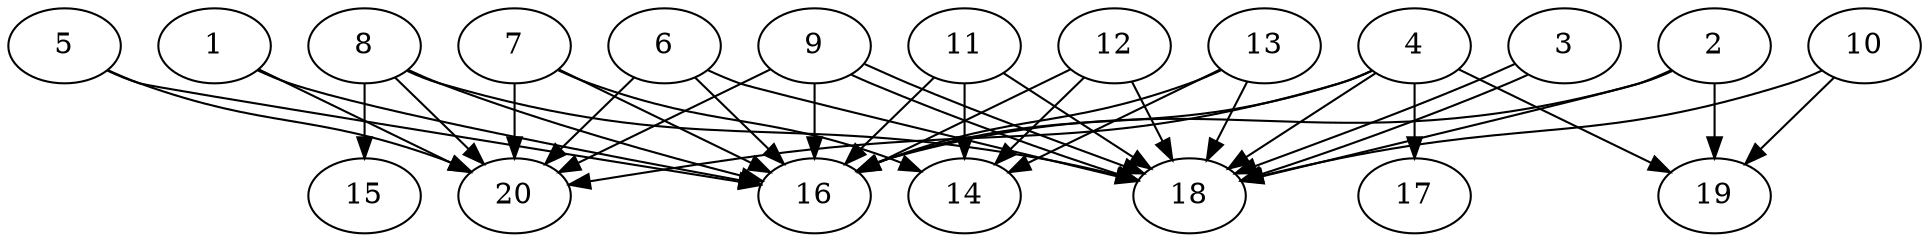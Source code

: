 // DAG automatically generated by daggen at Thu Oct  3 13:58:42 2019
// ./daggen --dot -n 20 --ccr 0.5 --fat 0.9 --regular 0.9 --density 0.9 --mindata 5242880 --maxdata 52428800 
digraph G {
  1 [size="39456768", alpha="0.07", expect_size="19728384"] 
  1 -> 16 [size ="19728384"]
  1 -> 20 [size ="19728384"]
  2 [size="79038464", alpha="0.17", expect_size="39519232"] 
  2 -> 16 [size ="39519232"]
  2 -> 18 [size ="39519232"]
  2 -> 19 [size ="39519232"]
  3 [size="41584640", alpha="0.17", expect_size="20792320"] 
  3 -> 18 [size ="20792320"]
  3 -> 18 [size ="20792320"]
  4 [size="81250304", alpha="0.05", expect_size="40625152"] 
  4 -> 16 [size ="40625152"]
  4 -> 17 [size ="40625152"]
  4 -> 18 [size ="40625152"]
  4 -> 19 [size ="40625152"]
  4 -> 20 [size ="40625152"]
  5 [size="95750144", alpha="0.16", expect_size="47875072"] 
  5 -> 16 [size ="47875072"]
  5 -> 20 [size ="47875072"]
  6 [size="23840768", alpha="0.16", expect_size="11920384"] 
  6 -> 16 [size ="11920384"]
  6 -> 18 [size ="11920384"]
  6 -> 20 [size ="11920384"]
  7 [size="35305472", alpha="0.08", expect_size="17652736"] 
  7 -> 14 [size ="17652736"]
  7 -> 16 [size ="17652736"]
  7 -> 20 [size ="17652736"]
  8 [size="78632960", alpha="0.04", expect_size="39316480"] 
  8 -> 15 [size ="39316480"]
  8 -> 16 [size ="39316480"]
  8 -> 18 [size ="39316480"]
  8 -> 20 [size ="39316480"]
  9 [size="18096128", alpha="0.19", expect_size="9048064"] 
  9 -> 16 [size ="9048064"]
  9 -> 18 [size ="9048064"]
  9 -> 18 [size ="9048064"]
  9 -> 20 [size ="9048064"]
  10 [size="85471232", alpha="0.07", expect_size="42735616"] 
  10 -> 18 [size ="42735616"]
  10 -> 19 [size ="42735616"]
  11 [size="42383360", alpha="0.14", expect_size="21191680"] 
  11 -> 14 [size ="21191680"]
  11 -> 16 [size ="21191680"]
  11 -> 18 [size ="21191680"]
  12 [size="76638208", alpha="0.14", expect_size="38319104"] 
  12 -> 14 [size ="38319104"]
  12 -> 16 [size ="38319104"]
  12 -> 18 [size ="38319104"]
  13 [size="63365120", alpha="0.08", expect_size="31682560"] 
  13 -> 14 [size ="31682560"]
  13 -> 16 [size ="31682560"]
  13 -> 18 [size ="31682560"]
  14 [size="48064512", alpha="0.14", expect_size="24032256"] 
  15 [size="70971392", alpha="0.04", expect_size="35485696"] 
  16 [size="53590016", alpha="0.17", expect_size="26795008"] 
  17 [size="35733504", alpha="0.19", expect_size="17866752"] 
  18 [size="72484864", alpha="0.08", expect_size="36242432"] 
  19 [size="92567552", alpha="0.14", expect_size="46283776"] 
  20 [size="88893440", alpha="0.12", expect_size="44446720"] 
}
